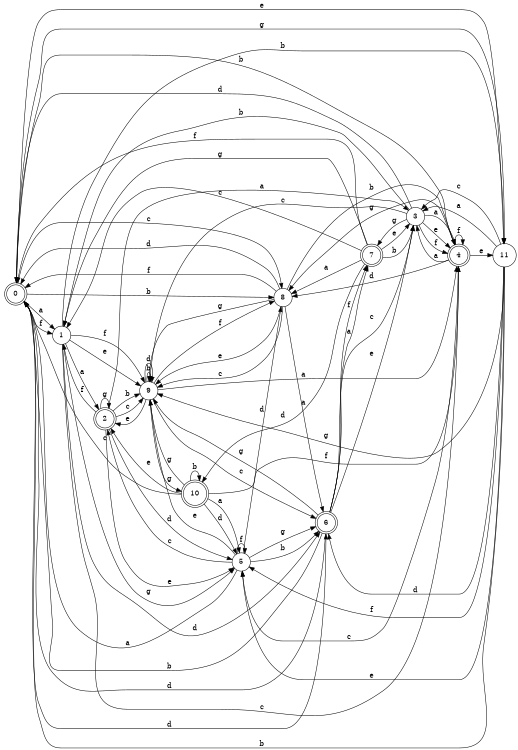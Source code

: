 digraph n10_5 {
__start0 [label="" shape="none"];

rankdir=LR;
size="8,5";

s0 [style="rounded,filled", color="black", fillcolor="white" shape="doublecircle", label="0"];
s1 [style="filled", color="black", fillcolor="white" shape="circle", label="1"];
s2 [style="rounded,filled", color="black", fillcolor="white" shape="doublecircle", label="2"];
s3 [style="filled", color="black", fillcolor="white" shape="circle", label="3"];
s4 [style="rounded,filled", color="black", fillcolor="white" shape="doublecircle", label="4"];
s5 [style="filled", color="black", fillcolor="white" shape="circle", label="5"];
s6 [style="rounded,filled", color="black", fillcolor="white" shape="doublecircle", label="6"];
s7 [style="rounded,filled", color="black", fillcolor="white" shape="doublecircle", label="7"];
s8 [style="filled", color="black", fillcolor="white" shape="circle", label="8"];
s9 [style="filled", color="black", fillcolor="white" shape="circle", label="9"];
s10 [style="rounded,filled", color="black", fillcolor="white" shape="doublecircle", label="10"];
s11 [style="filled", color="black", fillcolor="white" shape="circle", label="11"];
s0 -> s1 [label="a"];
s0 -> s8 [label="b"];
s0 -> s8 [label="c"];
s0 -> s6 [label="d"];
s0 -> s11 [label="e"];
s0 -> s1 [label="f"];
s0 -> s11 [label="g"];
s1 -> s2 [label="a"];
s1 -> s11 [label="b"];
s1 -> s4 [label="c"];
s1 -> s6 [label="d"];
s1 -> s9 [label="e"];
s1 -> s9 [label="f"];
s1 -> s5 [label="g"];
s2 -> s3 [label="a"];
s2 -> s9 [label="b"];
s2 -> s9 [label="c"];
s2 -> s5 [label="d"];
s2 -> s5 [label="e"];
s2 -> s1 [label="f"];
s2 -> s2 [label="g"];
s3 -> s4 [label="a"];
s3 -> s1 [label="b"];
s3 -> s9 [label="c"];
s3 -> s0 [label="d"];
s3 -> s4 [label="e"];
s3 -> s4 [label="f"];
s3 -> s7 [label="g"];
s4 -> s3 [label="a"];
s4 -> s0 [label="b"];
s4 -> s5 [label="c"];
s4 -> s8 [label="d"];
s4 -> s11 [label="e"];
s4 -> s4 [label="f"];
s4 -> s8 [label="g"];
s5 -> s0 [label="a"];
s5 -> s6 [label="b"];
s5 -> s2 [label="c"];
s5 -> s8 [label="d"];
s5 -> s9 [label="e"];
s5 -> s5 [label="f"];
s5 -> s6 [label="g"];
s6 -> s7 [label="a"];
s6 -> s0 [label="b"];
s6 -> s3 [label="c"];
s6 -> s0 [label="d"];
s6 -> s3 [label="e"];
s6 -> s7 [label="f"];
s6 -> s9 [label="g"];
s7 -> s8 [label="a"];
s7 -> s3 [label="b"];
s7 -> s1 [label="c"];
s7 -> s10 [label="d"];
s7 -> s3 [label="e"];
s7 -> s0 [label="f"];
s7 -> s1 [label="g"];
s8 -> s6 [label="a"];
s8 -> s4 [label="b"];
s8 -> s9 [label="c"];
s8 -> s0 [label="d"];
s8 -> s9 [label="e"];
s8 -> s0 [label="f"];
s8 -> s9 [label="g"];
s9 -> s4 [label="a"];
s9 -> s9 [label="b"];
s9 -> s6 [label="c"];
s9 -> s9 [label="d"];
s9 -> s2 [label="e"];
s9 -> s8 [label="f"];
s9 -> s10 [label="g"];
s10 -> s5 [label="a"];
s10 -> s10 [label="b"];
s10 -> s0 [label="c"];
s10 -> s5 [label="d"];
s10 -> s2 [label="e"];
s10 -> s4 [label="f"];
s10 -> s9 [label="g"];
s11 -> s3 [label="a"];
s11 -> s0 [label="b"];
s11 -> s3 [label="c"];
s11 -> s6 [label="d"];
s11 -> s5 [label="e"];
s11 -> s5 [label="f"];
s11 -> s9 [label="g"];

}